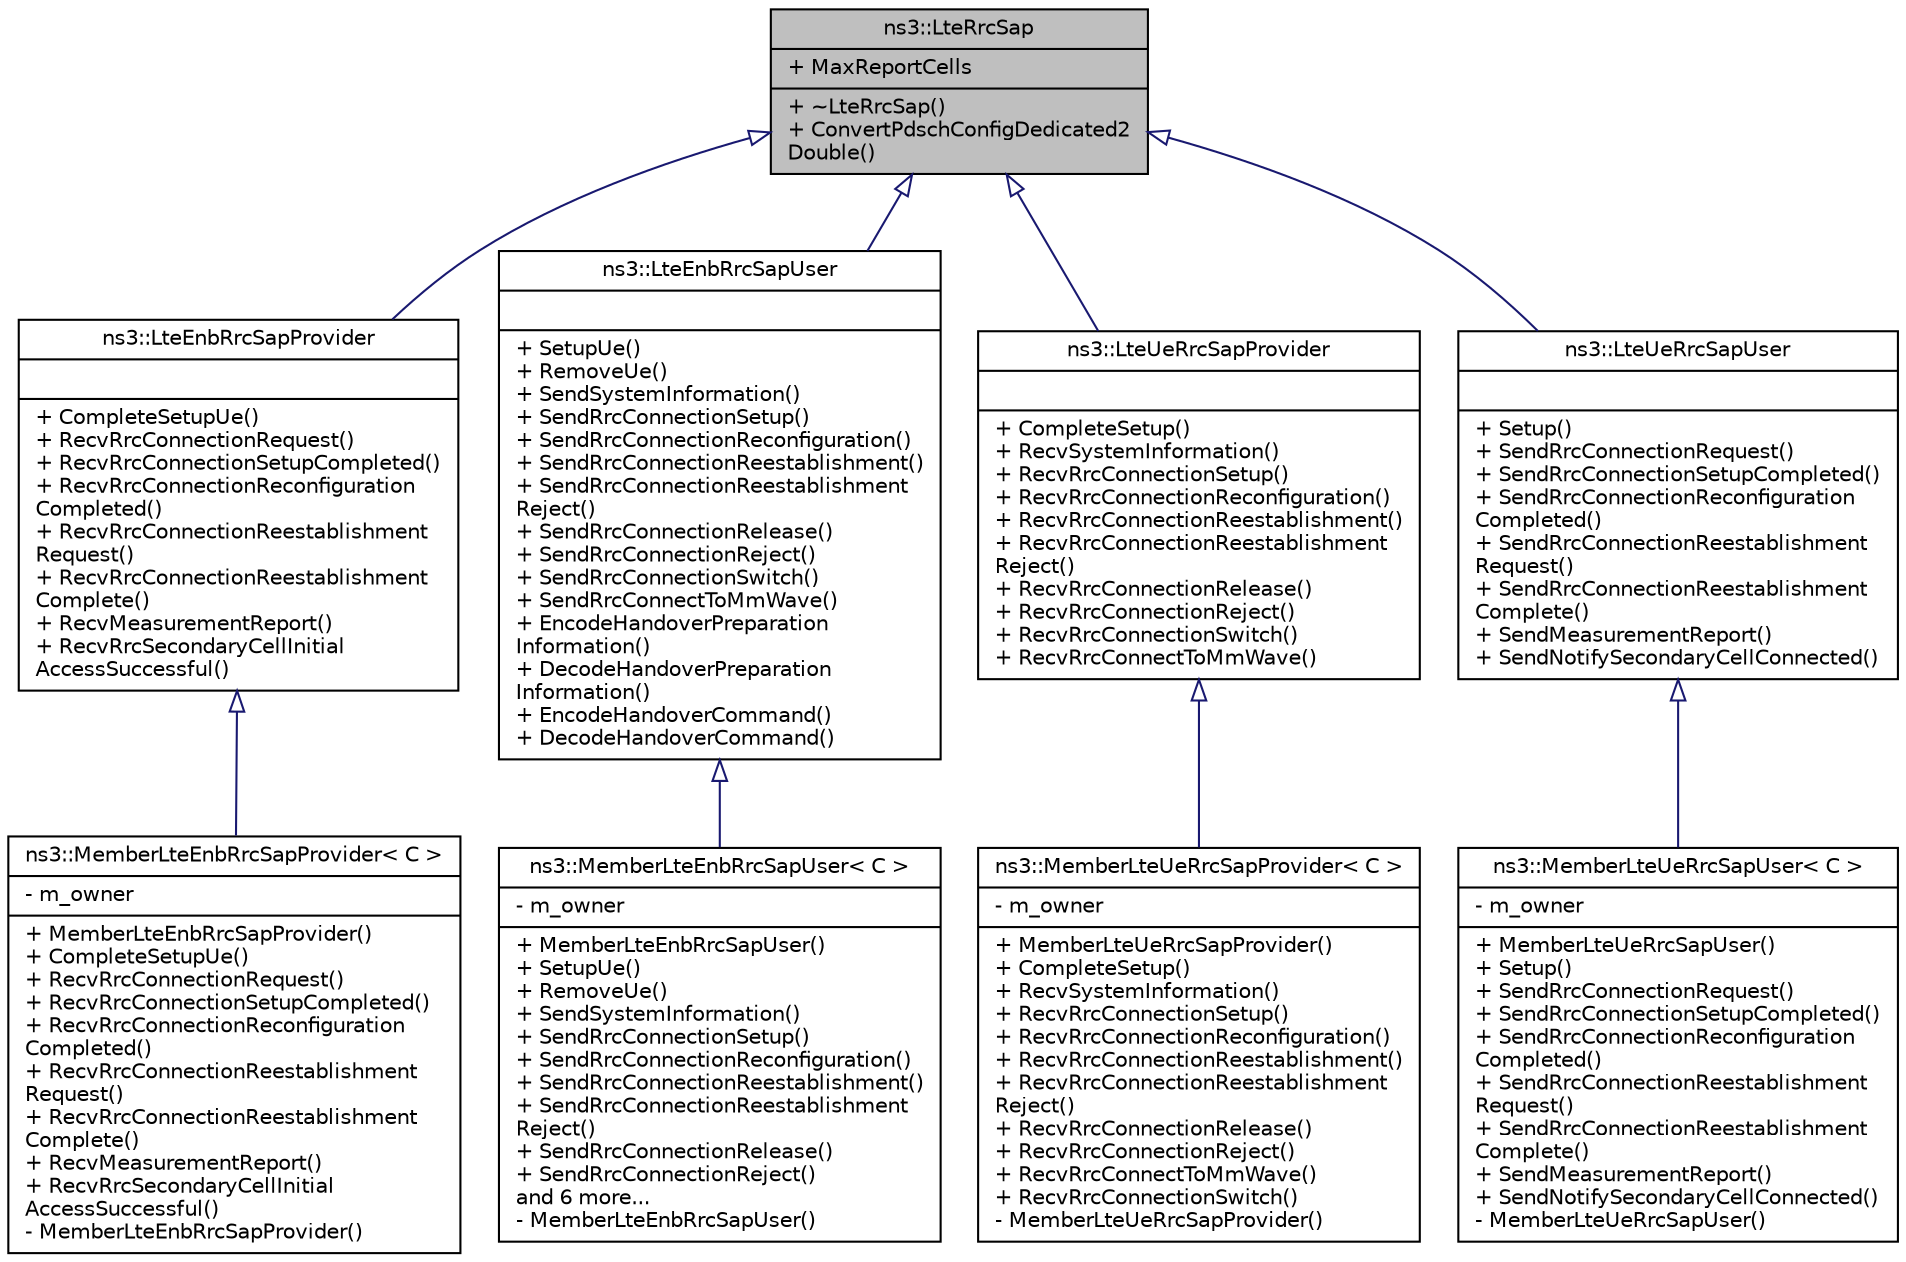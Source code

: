 digraph "ns3::LteRrcSap"
{
  edge [fontname="Helvetica",fontsize="10",labelfontname="Helvetica",labelfontsize="10"];
  node [fontname="Helvetica",fontsize="10",shape=record];
  Node1 [label="{ns3::LteRrcSap\n|+ MaxReportCells\l|+ ~LteRrcSap()\l+ ConvertPdschConfigDedicated2\lDouble()\l}",height=0.2,width=0.4,color="black", fillcolor="grey75", style="filled", fontcolor="black"];
  Node1 -> Node2 [dir="back",color="midnightblue",fontsize="10",style="solid",arrowtail="onormal"];
  Node2 [label="{ns3::LteEnbRrcSapProvider\n||+ CompleteSetupUe()\l+ RecvRrcConnectionRequest()\l+ RecvRrcConnectionSetupCompleted()\l+ RecvRrcConnectionReconfiguration\lCompleted()\l+ RecvRrcConnectionReestablishment\lRequest()\l+ RecvRrcConnectionReestablishment\lComplete()\l+ RecvMeasurementReport()\l+ RecvRrcSecondaryCellInitial\lAccessSuccessful()\l}",height=0.2,width=0.4,color="black", fillcolor="white", style="filled",URL="$d4/da8/classns3_1_1LteEnbRrcSapProvider.html",tooltip="Part of the RRC protocol. This Service Access Point (SAP) is used to let the eNB RRC receive a messag..."];
  Node2 -> Node3 [dir="back",color="midnightblue",fontsize="10",style="solid",arrowtail="onormal"];
  Node3 [label="{ns3::MemberLteEnbRrcSapProvider\< C \>\n|- m_owner\l|+ MemberLteEnbRrcSapProvider()\l+ CompleteSetupUe()\l+ RecvRrcConnectionRequest()\l+ RecvRrcConnectionSetupCompleted()\l+ RecvRrcConnectionReconfiguration\lCompleted()\l+ RecvRrcConnectionReestablishment\lRequest()\l+ RecvRrcConnectionReestablishment\lComplete()\l+ RecvMeasurementReport()\l+ RecvRrcSecondaryCellInitial\lAccessSuccessful()\l- MemberLteEnbRrcSapProvider()\l}",height=0.2,width=0.4,color="black", fillcolor="white", style="filled",URL="$da/dc9/classns3_1_1MemberLteEnbRrcSapProvider.html"];
  Node1 -> Node4 [dir="back",color="midnightblue",fontsize="10",style="solid",arrowtail="onormal"];
  Node4 [label="{ns3::LteEnbRrcSapUser\n||+ SetupUe()\l+ RemoveUe()\l+ SendSystemInformation()\l+ SendRrcConnectionSetup()\l+ SendRrcConnectionReconfiguration()\l+ SendRrcConnectionReestablishment()\l+ SendRrcConnectionReestablishment\lReject()\l+ SendRrcConnectionRelease()\l+ SendRrcConnectionReject()\l+ SendRrcConnectionSwitch()\l+ SendRrcConnectToMmWave()\l+ EncodeHandoverPreparation\lInformation()\l+ DecodeHandoverPreparation\lInformation()\l+ EncodeHandoverCommand()\l+ DecodeHandoverCommand()\l}",height=0.2,width=0.4,color="black", fillcolor="white", style="filled",URL="$dc/d92/classns3_1_1LteEnbRrcSapUser.html",tooltip="Part of the RRC protocol. This Service Access Point (SAP) is used by the eNB RRC to send messages to ..."];
  Node4 -> Node5 [dir="back",color="midnightblue",fontsize="10",style="solid",arrowtail="onormal"];
  Node5 [label="{ns3::MemberLteEnbRrcSapUser\< C \>\n|- m_owner\l|+ MemberLteEnbRrcSapUser()\l+ SetupUe()\l+ RemoveUe()\l+ SendSystemInformation()\l+ SendRrcConnectionSetup()\l+ SendRrcConnectionReconfiguration()\l+ SendRrcConnectionReestablishment()\l+ SendRrcConnectionReestablishment\lReject()\l+ SendRrcConnectionRelease()\l+ SendRrcConnectionReject()\land 6 more...\l- MemberLteEnbRrcSapUser()\l}",height=0.2,width=0.4,color="black", fillcolor="white", style="filled",URL="$de/dc6/classns3_1_1MemberLteEnbRrcSapUser.html"];
  Node1 -> Node6 [dir="back",color="midnightblue",fontsize="10",style="solid",arrowtail="onormal"];
  Node6 [label="{ns3::LteUeRrcSapProvider\n||+ CompleteSetup()\l+ RecvSystemInformation()\l+ RecvRrcConnectionSetup()\l+ RecvRrcConnectionReconfiguration()\l+ RecvRrcConnectionReestablishment()\l+ RecvRrcConnectionReestablishment\lReject()\l+ RecvRrcConnectionRelease()\l+ RecvRrcConnectionReject()\l+ RecvRrcConnectionSwitch()\l+ RecvRrcConnectToMmWave()\l}",height=0.2,width=0.4,color="black", fillcolor="white", style="filled",URL="$dd/d01/classns3_1_1LteUeRrcSapProvider.html",tooltip="Part of the RRC protocol. This Service Access Point (SAP) is used to let the UE RRC receive a message..."];
  Node6 -> Node7 [dir="back",color="midnightblue",fontsize="10",style="solid",arrowtail="onormal"];
  Node7 [label="{ns3::MemberLteUeRrcSapProvider\< C \>\n|- m_owner\l|+ MemberLteUeRrcSapProvider()\l+ CompleteSetup()\l+ RecvSystemInformation()\l+ RecvRrcConnectionSetup()\l+ RecvRrcConnectionReconfiguration()\l+ RecvRrcConnectionReestablishment()\l+ RecvRrcConnectionReestablishment\lReject()\l+ RecvRrcConnectionRelease()\l+ RecvRrcConnectionReject()\l+ RecvRrcConnectToMmWave()\l+ RecvRrcConnectionSwitch()\l- MemberLteUeRrcSapProvider()\l}",height=0.2,width=0.4,color="black", fillcolor="white", style="filled",URL="$d5/d31/classns3_1_1MemberLteUeRrcSapProvider.html"];
  Node1 -> Node8 [dir="back",color="midnightblue",fontsize="10",style="solid",arrowtail="onormal"];
  Node8 [label="{ns3::LteUeRrcSapUser\n||+ Setup()\l+ SendRrcConnectionRequest()\l+ SendRrcConnectionSetupCompleted()\l+ SendRrcConnectionReconfiguration\lCompleted()\l+ SendRrcConnectionReestablishment\lRequest()\l+ SendRrcConnectionReestablishment\lComplete()\l+ SendMeasurementReport()\l+ SendNotifySecondaryCellConnected()\l}",height=0.2,width=0.4,color="black", fillcolor="white", style="filled",URL="$d3/df8/classns3_1_1LteUeRrcSapUser.html",tooltip="Part of the RRC protocol. This Service Access Point (SAP) is used by the UE RRC to send messages to t..."];
  Node8 -> Node9 [dir="back",color="midnightblue",fontsize="10",style="solid",arrowtail="onormal"];
  Node9 [label="{ns3::MemberLteUeRrcSapUser\< C \>\n|- m_owner\l|+ MemberLteUeRrcSapUser()\l+ Setup()\l+ SendRrcConnectionRequest()\l+ SendRrcConnectionSetupCompleted()\l+ SendRrcConnectionReconfiguration\lCompleted()\l+ SendRrcConnectionReestablishment\lRequest()\l+ SendRrcConnectionReestablishment\lComplete()\l+ SendMeasurementReport()\l+ SendNotifySecondaryCellConnected()\l- MemberLteUeRrcSapUser()\l}",height=0.2,width=0.4,color="black", fillcolor="white", style="filled",URL="$dd/deb/classns3_1_1MemberLteUeRrcSapUser.html"];
}
